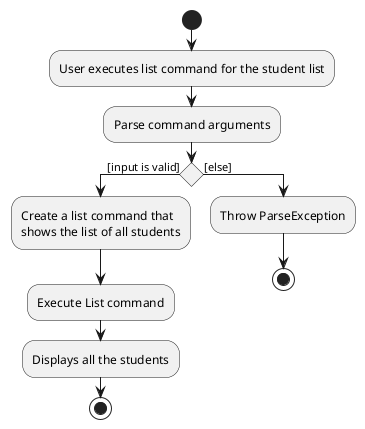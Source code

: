 @startuml
start
:User executes list command for the student list;
:Parse command arguments;

if () then ([input is valid])
    :Create a list command that\nshows the list of all students;
    :Execute List command;
    :Displays all the students;
    stop
else ([else])
    :Throw ParseException;
stop
@enduml
